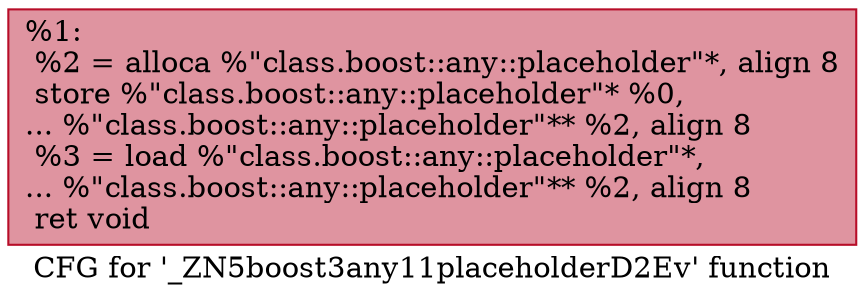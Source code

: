 digraph "CFG for '_ZN5boost3any11placeholderD2Ev' function" {
	label="CFG for '_ZN5boost3any11placeholderD2Ev' function";

	Node0x55aa9bbb9f20 [shape=record,color="#b70d28ff", style=filled, fillcolor="#b70d2870",label="{%1:\l  %2 = alloca %\"class.boost::any::placeholder\"*, align 8\l  store %\"class.boost::any::placeholder\"* %0,\l... %\"class.boost::any::placeholder\"** %2, align 8\l  %3 = load %\"class.boost::any::placeholder\"*,\l... %\"class.boost::any::placeholder\"** %2, align 8\l  ret void\l}"];
}
